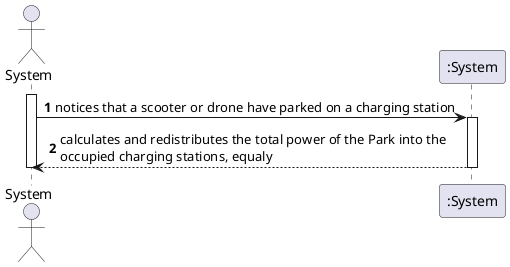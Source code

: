 @startuml
autonumber
actor "System" as CLI
participant ":System" as STM
activate CLI
CLI-> STM :notices that a scooter or drone have parked on a charging station
activate STM
STM --> CLI :calculates and redistributes the total power of the Park into the \noccupied charging stations, equaly
deactivate STM
deactivate CLI
@enduml
